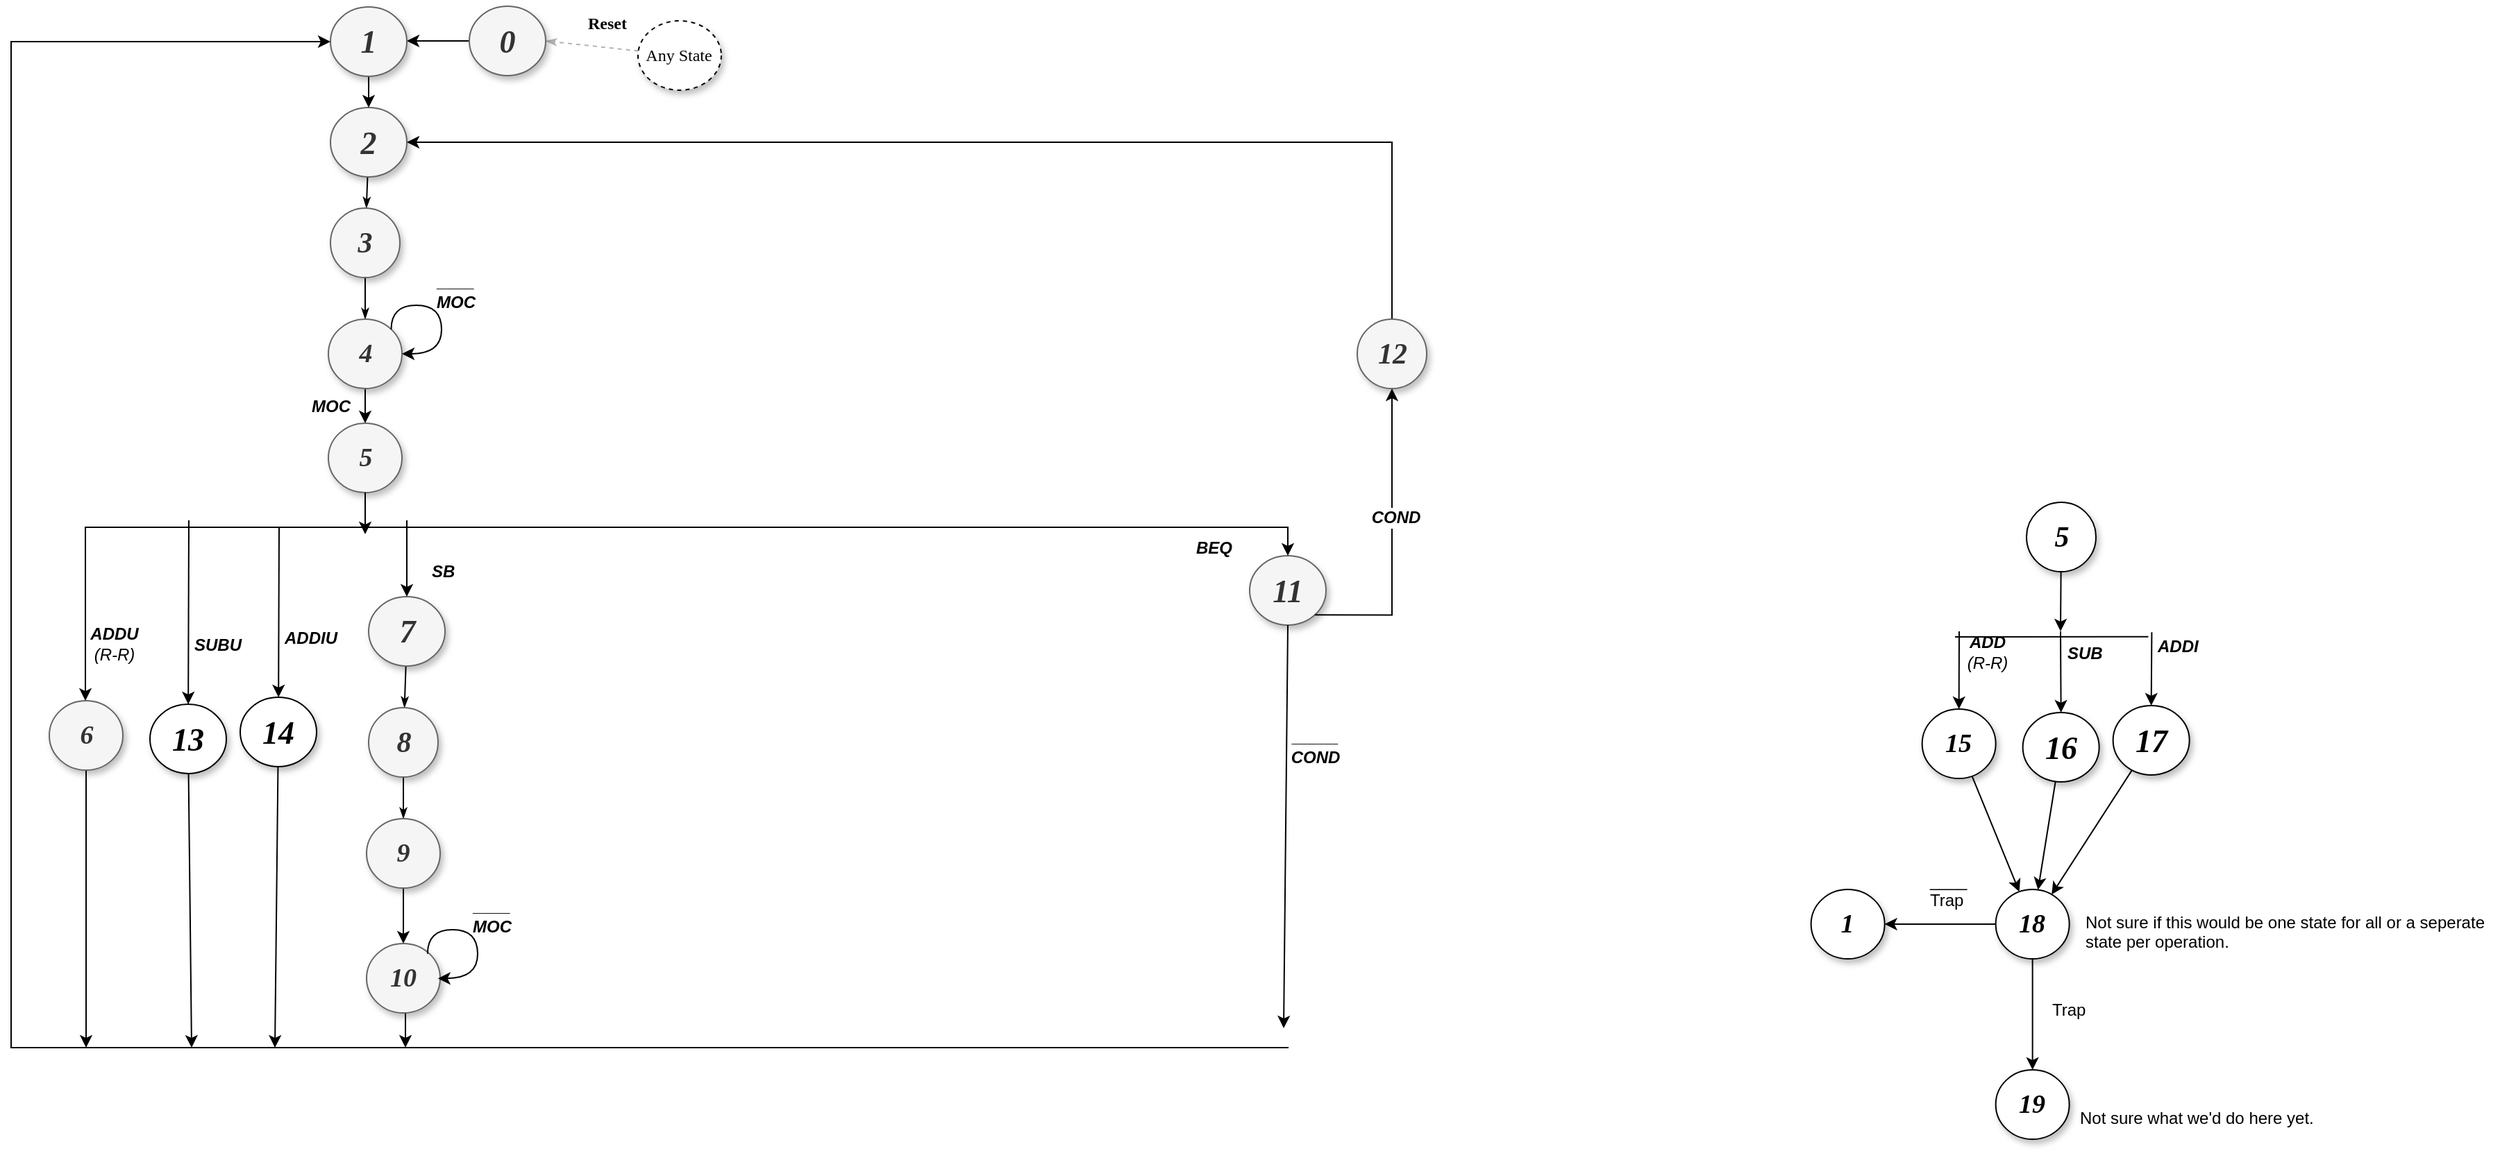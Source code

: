 <mxfile version="10.6.3" type="github"><diagram name="Page-1" id="42789a77-a242-8287-6e28-9cd8cfd52e62"><mxGraphModel dx="1271" dy="1919" grid="1" gridSize="10" guides="1" tooltips="1" connect="1" arrows="1" fold="1" page="1" pageScale="1" pageWidth="1100" pageHeight="850" background="#ffffff" math="0" shadow="0"><root><mxCell id="0"/><mxCell id="1" parent="0"/><mxCell id="1ea317790d2ca983-13" value="&lt;b&gt;Reset&lt;/b&gt;" style="edgeStyle=none;rounded=1;html=1;labelBackgroundColor=none;startArrow=none;startFill=0;startSize=5;endArrow=classicThin;endFill=1;endSize=5;jettySize=auto;orthogonalLoop=1;strokeColor=#B3B3B3;strokeWidth=1;fontFamily=Verdana;fontSize=12;fontColor=#000000;dashed=1;entryX=1;entryY=0.5;entryDx=0;entryDy=0;" parent="1" source="1ea317790d2ca983-1" target="uKqxwGR0IimlFFaPbbWv-47" edge="1"><mxGeometry x="-0.274" y="-17" relative="1" as="geometry"><mxPoint as="offset"/><mxPoint x="511.5" y="20" as="targetPoint"/></mxGeometry></mxCell><mxCell id="1ea317790d2ca983-1" value="Any State" style="ellipse;whiteSpace=wrap;html=1;rounded=0;shadow=1;comic=0;labelBackgroundColor=none;strokeColor=#000000;strokeWidth=1;fillColor=#FFFFFF;fontFamily=Verdana;fontSize=12;fontColor=#000000;align=center;dashed=1;" parent="1" vertex="1"><mxGeometry x="541.483" y="-40" width="60" height="50" as="geometry"/></mxCell><mxCell id="1ea317790d2ca983-19" value="" style="edgeStyle=none;rounded=1;html=1;labelBackgroundColor=none;startArrow=none;startFill=0;startSize=5;endArrow=classicThin;endFill=1;endSize=5;jettySize=auto;orthogonalLoop=1;strokeColor=#000000;strokeWidth=1;fontFamily=Verdana;fontSize=12;fontColor=#000000;" parent="1" source="1ea317790d2ca983-9" target="1ea317790d2ca983-10" edge="1"><mxGeometry relative="1" as="geometry"/></mxCell><mxCell id="1ea317790d2ca983-9" value="&lt;b&gt;&lt;i&gt;&lt;font style=&quot;font-size: 23px&quot;&gt;2&lt;/font&gt;&lt;/i&gt;&lt;/b&gt;" style="ellipse;whiteSpace=wrap;html=1;rounded=0;shadow=1;comic=0;labelBackgroundColor=none;strokeColor=#666666;strokeWidth=1;fillColor=#f5f5f5;fontFamily=Verdana;fontSize=12;fontColor=#333333;align=center;" parent="1" vertex="1"><mxGeometry x="320" y="22.5" width="55" height="50" as="geometry"/></mxCell><mxCell id="aKx4nscTGAMeIMMqZuMY-2" value="" style="edgeStyle=orthogonalEdgeStyle;rounded=0;orthogonalLoop=1;jettySize=auto;html=1;exitX=0;exitY=0.5;exitDx=0;exitDy=0;" parent="1" source="uKqxwGR0IimlFFaPbbWv-47" target="aKx4nscTGAMeIMMqZuMY-1" edge="1"><mxGeometry relative="1" as="geometry"><Array as="points"><mxPoint x="401.5" y="-26"/><mxPoint x="401.5" y="-26"/></Array></mxGeometry></mxCell><mxCell id="uKqxwGR0IimlFFaPbbWv-47" value="&lt;b&gt;&lt;i&gt;&lt;font style=&quot;font-size: 23px&quot;&gt;0&lt;/font&gt;&lt;/i&gt;&lt;/b&gt;" style="ellipse;whiteSpace=wrap;html=1;rounded=0;shadow=1;comic=0;labelBackgroundColor=none;strokeColor=#666666;strokeWidth=1;fillColor=#f5f5f5;fontFamily=Verdana;fontSize=12;fontColor=#333333;align=center;" parent="1" vertex="1"><mxGeometry x="420" y="-50.5" width="55" height="50" as="geometry"/></mxCell><mxCell id="aKx4nscTGAMeIMMqZuMY-3" value="" style="edgeStyle=orthogonalEdgeStyle;rounded=0;orthogonalLoop=1;jettySize=auto;html=1;entryX=0.5;entryY=0;entryDx=0;entryDy=0;" parent="1" source="aKx4nscTGAMeIMMqZuMY-1" target="1ea317790d2ca983-9" edge="1"><mxGeometry relative="1" as="geometry"><mxPoint x="347.5" y="80" as="targetPoint"/><Array as="points"/></mxGeometry></mxCell><mxCell id="aKx4nscTGAMeIMMqZuMY-1" value="&lt;b&gt;&lt;i&gt;&lt;font style=&quot;font-size: 23px&quot;&gt;1&lt;/font&gt;&lt;/i&gt;&lt;/b&gt;" style="ellipse;whiteSpace=wrap;html=1;rounded=0;shadow=1;comic=0;labelBackgroundColor=none;strokeColor=#666666;strokeWidth=1;fillColor=#f5f5f5;fontFamily=Verdana;fontSize=12;fontColor=#333333;align=center;" parent="1" vertex="1"><mxGeometry x="320" y="-50" width="55" height="50" as="geometry"/></mxCell><mxCell id="1ea317790d2ca983-20" value="" style="edgeStyle=none;rounded=1;html=1;labelBackgroundColor=none;startArrow=none;startFill=0;startSize=5;endArrow=classicThin;endFill=1;endSize=5;jettySize=auto;orthogonalLoop=1;strokeColor=#000000;strokeWidth=1;fontFamily=Verdana;fontSize=12;fontColor=#000000;" parent="1" source="1ea317790d2ca983-10" target="1ea317790d2ca983-11" edge="1"><mxGeometry relative="1" as="geometry"/></mxCell><mxCell id="1ea317790d2ca983-10" value="&lt;span&gt;&lt;b&gt;&lt;i&gt;&lt;font style=&quot;font-size: 21px&quot;&gt;3&lt;/font&gt;&lt;/i&gt;&lt;/b&gt;&lt;/span&gt;" style="ellipse;whiteSpace=wrap;html=1;rounded=0;shadow=1;comic=0;labelBackgroundColor=none;strokeColor=#666666;strokeWidth=1;fillColor=#f5f5f5;fontFamily=Verdana;fontSize=12;fontColor=#333333;align=center;" parent="1" vertex="1"><mxGeometry x="320" y="95" width="50" height="50" as="geometry"/></mxCell><mxCell id="bcud0nFX6ZGwP2E4GqIH-2" value="" style="edgeStyle=orthogonalEdgeStyle;rounded=0;orthogonalLoop=1;jettySize=auto;html=1;" parent="1" source="1ea317790d2ca983-11" target="bcud0nFX6ZGwP2E4GqIH-1" edge="1"><mxGeometry relative="1" as="geometry"/></mxCell><mxCell id="1ea317790d2ca983-11" value="&lt;span&gt;&lt;b&gt;&lt;i&gt;&lt;font style=&quot;font-size: 19px&quot;&gt;4&lt;/font&gt;&lt;/i&gt;&lt;/b&gt;&lt;/span&gt;" style="ellipse;whiteSpace=wrap;html=1;rounded=0;shadow=1;comic=0;labelBackgroundColor=none;strokeColor=#666666;strokeWidth=1;fillColor=#f5f5f5;fontFamily=Verdana;fontSize=12;fontColor=#333333;align=center;" parent="1" vertex="1"><mxGeometry x="318.5" y="175" width="53" height="50" as="geometry"/></mxCell><mxCell id="bcud0nFX6ZGwP2E4GqIH-1" value="&lt;span&gt;&lt;b&gt;&lt;i&gt;&lt;font style=&quot;font-size: 19px&quot;&gt;5&lt;/font&gt;&lt;/i&gt;&lt;/b&gt;&lt;/span&gt;" style="ellipse;whiteSpace=wrap;html=1;rounded=0;shadow=1;comic=0;labelBackgroundColor=none;strokeColor=#666666;strokeWidth=1;fillColor=#f5f5f5;fontFamily=Verdana;fontSize=12;fontColor=#333333;align=center;" parent="1" vertex="1"><mxGeometry x="318.5" y="250" width="53" height="50" as="geometry"/></mxCell><mxCell id="uKqxwGR0IimlFFaPbbWv-5" value="" style="edgeStyle=orthogonalEdgeStyle;rounded=0;orthogonalLoop=1;jettySize=auto;html=1;" parent="1" target="uKqxwGR0IimlFFaPbbWv-4" edge="1"><mxGeometry relative="1" as="geometry"><Array as="points"><mxPoint x="210.5" y="325"/><mxPoint x="143.5" y="325"/></Array><mxPoint x="211" y="325" as="sourcePoint"/></mxGeometry></mxCell><mxCell id="uKqxwGR0IimlFFaPbbWv-8" value="&lt;i&gt;&lt;b&gt;ADDU&lt;/b&gt;&lt;br&gt;(R-R)&lt;/i&gt;&lt;br&gt;" style="text;html=1;resizable=0;points=[];align=center;verticalAlign=middle;labelBackgroundColor=#ffffff;" parent="uKqxwGR0IimlFFaPbbWv-5" vertex="1" connectable="0"><mxGeometry x="0.365" y="-3" relative="1" as="geometry"><mxPoint x="23.5" y="19.5" as="offset"/></mxGeometry></mxCell><mxCell id="JVg4VYo9hNGyhG9jcQ3E-12" value="&lt;i&gt;&lt;b&gt;ADD&lt;/b&gt;&lt;br&gt;(R-R)&lt;/i&gt;&lt;br&gt;" style="text;html=1;resizable=0;points=[];align=center;verticalAlign=middle;labelBackgroundColor=#ffffff;" vertex="1" connectable="0" parent="uKqxwGR0IimlFFaPbbWv-5"><mxGeometry x="0.365" y="-3" relative="1" as="geometry"><mxPoint x="1372.327" y="25.5" as="offset"/></mxGeometry></mxCell><mxCell id="uKqxwGR0IimlFFaPbbWv-7" value="" style="edgeStyle=orthogonalEdgeStyle;rounded=0;orthogonalLoop=1;jettySize=auto;html=1;" parent="1" source="uKqxwGR0IimlFFaPbbWv-4" edge="1"><mxGeometry relative="1" as="geometry"><mxPoint x="144" y="700" as="targetPoint"/></mxGeometry></mxCell><mxCell id="uKqxwGR0IimlFFaPbbWv-4" value="&lt;span&gt;&lt;b&gt;&lt;i&gt;&lt;font style=&quot;font-size: 19px&quot;&gt;6&lt;/font&gt;&lt;/i&gt;&lt;/b&gt;&lt;/span&gt;" style="ellipse;whiteSpace=wrap;html=1;rounded=0;shadow=1;comic=0;labelBackgroundColor=none;strokeColor=#666666;strokeWidth=1;fillColor=#f5f5f5;fontFamily=Verdana;fontSize=12;fontColor=#333333;align=center;" parent="1" vertex="1"><mxGeometry x="117.5" y="450" width="53" height="50" as="geometry"/></mxCell><mxCell id="iE-XOIRhgxUjTZOWVVyg-8" style="edgeStyle=orthogonalEdgeStyle;rounded=0;orthogonalLoop=1;jettySize=auto;html=1;exitX=1;exitY=0;exitDx=0;exitDy=0;entryX=1;entryY=0.5;entryDx=0;entryDy=0;curved=1;" parent="1" source="1ea317790d2ca983-11" target="1ea317790d2ca983-11" edge="1"><mxGeometry relative="1" as="geometry"><Array as="points"><mxPoint x="364" y="165"/><mxPoint x="400" y="165"/><mxPoint x="400" y="200"/></Array></mxGeometry></mxCell><mxCell id="uKqxwGR0IimlFFaPbbWv-1" value="&lt;b&gt;&lt;i&gt;____&lt;br&gt;MOC&lt;/i&gt;&lt;/b&gt;" style="text;html=1;resizable=0;points=[];align=center;verticalAlign=middle;labelBackgroundColor=#ffffff;horizontal=1;" parent="iE-XOIRhgxUjTZOWVVyg-8" vertex="1" connectable="0"><mxGeometry x="-0.225" y="-4" relative="1" as="geometry"><mxPoint x="18" y="-14" as="offset"/></mxGeometry></mxCell><mxCell id="bcud0nFX6ZGwP2E4GqIH-3" value="&lt;b&gt;&lt;i&gt;MOC&lt;/i&gt;&lt;/b&gt;" style="text;html=1;resizable=0;points=[];align=center;verticalAlign=middle;labelBackgroundColor=#ffffff;horizontal=1;" parent="iE-XOIRhgxUjTZOWVVyg-8" vertex="1" connectable="0"><mxGeometry x="-0.225" y="-4" relative="1" as="geometry"><mxPoint x="-72" y="68.5" as="offset"/></mxGeometry></mxCell><mxCell id="uKqxwGR0IimlFFaPbbWv-10" value="" style="endArrow=classic;html=1;edgeStyle=orthogonalEdgeStyle;rounded=0;" parent="1" target="aKx4nscTGAMeIMMqZuMY-1" edge="1"><mxGeometry width="50" height="50" relative="1" as="geometry"><mxPoint x="1010" y="700" as="sourcePoint"/><mxPoint x="68.5" y="245" as="targetPoint"/><Array as="points"><mxPoint x="90" y="700"/><mxPoint x="90" y="-25"/></Array></mxGeometry></mxCell><mxCell id="uKqxwGR0IimlFFaPbbWv-19" value="" style="edgeStyle=none;rounded=1;html=1;labelBackgroundColor=none;startArrow=none;startFill=0;startSize=5;endArrow=classicThin;endFill=1;endSize=5;jettySize=auto;orthogonalLoop=1;strokeColor=#000000;strokeWidth=1;fontFamily=Verdana;fontSize=12;fontColor=#000000;" parent="1" source="uKqxwGR0IimlFFaPbbWv-20" target="uKqxwGR0IimlFFaPbbWv-22" edge="1"><mxGeometry relative="1" as="geometry"/></mxCell><mxCell id="uKqxwGR0IimlFFaPbbWv-20" value="&lt;span style=&quot;font-size: 23px&quot;&gt;&lt;b&gt;&lt;i&gt;7&lt;/i&gt;&lt;/b&gt;&lt;/span&gt;" style="ellipse;whiteSpace=wrap;html=1;rounded=0;shadow=1;comic=0;labelBackgroundColor=none;strokeColor=#666666;strokeWidth=1;fillColor=#f5f5f5;fontFamily=Verdana;fontSize=12;fontColor=#333333;align=center;" parent="1" vertex="1"><mxGeometry x="347.5" y="375" width="55" height="50" as="geometry"/></mxCell><mxCell id="uKqxwGR0IimlFFaPbbWv-21" value="" style="edgeStyle=none;rounded=1;html=1;labelBackgroundColor=none;startArrow=none;startFill=0;startSize=5;endArrow=classicThin;endFill=1;endSize=5;jettySize=auto;orthogonalLoop=1;strokeColor=#000000;strokeWidth=1;fontFamily=Verdana;fontSize=12;fontColor=#000000;" parent="1" source="uKqxwGR0IimlFFaPbbWv-22" target="uKqxwGR0IimlFFaPbbWv-24" edge="1"><mxGeometry relative="1" as="geometry"/></mxCell><mxCell id="uKqxwGR0IimlFFaPbbWv-22" value="&lt;span&gt;&lt;b&gt;&lt;i&gt;&lt;font style=&quot;font-size: 21px&quot;&gt;8&lt;/font&gt;&lt;/i&gt;&lt;/b&gt;&lt;/span&gt;" style="ellipse;whiteSpace=wrap;html=1;rounded=0;shadow=1;comic=0;labelBackgroundColor=none;strokeColor=#666666;strokeWidth=1;fillColor=#f5f5f5;fontFamily=Verdana;fontSize=12;fontColor=#333333;align=center;" parent="1" vertex="1"><mxGeometry x="347.5" y="455" width="50" height="50" as="geometry"/></mxCell><mxCell id="uKqxwGR0IimlFFaPbbWv-28" value="" style="edgeStyle=orthogonalEdgeStyle;rounded=0;orthogonalLoop=1;jettySize=auto;html=1;" parent="1" source="uKqxwGR0IimlFFaPbbWv-24" target="uKqxwGR0IimlFFaPbbWv-27" edge="1"><mxGeometry relative="1" as="geometry"/></mxCell><mxCell id="uKqxwGR0IimlFFaPbbWv-24" value="&lt;span&gt;&lt;b&gt;&lt;i&gt;&lt;font style=&quot;font-size: 19px&quot;&gt;9&lt;/font&gt;&lt;/i&gt;&lt;/b&gt;&lt;/span&gt;" style="ellipse;whiteSpace=wrap;html=1;rounded=0;shadow=1;comic=0;labelBackgroundColor=none;strokeColor=#666666;strokeWidth=1;fillColor=#f5f5f5;fontFamily=Verdana;fontSize=12;fontColor=#333333;align=center;" parent="1" vertex="1"><mxGeometry x="346" y="535" width="53" height="50" as="geometry"/></mxCell><mxCell id="uKqxwGR0IimlFFaPbbWv-29" style="edgeStyle=orthogonalEdgeStyle;rounded=0;orthogonalLoop=1;jettySize=auto;html=1;exitX=0.5;exitY=1;exitDx=0;exitDy=0;strokeColor=#000000;" parent="1" source="uKqxwGR0IimlFFaPbbWv-27" edge="1"><mxGeometry relative="1" as="geometry"><mxPoint x="374" y="700" as="targetPoint"/></mxGeometry></mxCell><mxCell id="uKqxwGR0IimlFFaPbbWv-27" value="&lt;span&gt;&lt;b&gt;&lt;i&gt;&lt;font style=&quot;font-size: 19px&quot;&gt;10&lt;/font&gt;&lt;/i&gt;&lt;/b&gt;&lt;/span&gt;" style="ellipse;whiteSpace=wrap;html=1;rounded=0;shadow=1;comic=0;labelBackgroundColor=none;strokeColor=#666666;strokeWidth=1;fillColor=#f5f5f5;fontFamily=Verdana;fontSize=12;fontColor=#333333;align=center;" parent="1" vertex="1"><mxGeometry x="346" y="625" width="53" height="50" as="geometry"/></mxCell><mxCell id="uKqxwGR0IimlFFaPbbWv-31" style="edgeStyle=orthogonalEdgeStyle;rounded=0;orthogonalLoop=1;jettySize=auto;html=1;exitX=1;exitY=0;exitDx=0;exitDy=0;entryX=1;entryY=0.5;entryDx=0;entryDy=0;curved=1;" parent="1" edge="1"><mxGeometry relative="1" as="geometry"><Array as="points"><mxPoint x="390" y="615"/><mxPoint x="426" y="615"/><mxPoint x="426" y="650"/></Array><mxPoint x="389.929" y="632.429" as="sourcePoint"/><mxPoint x="397.357" y="650.143" as="targetPoint"/></mxGeometry></mxCell><mxCell id="uKqxwGR0IimlFFaPbbWv-32" value="&lt;b&gt;&lt;i&gt;____&lt;br&gt;MOC&lt;/i&gt;&lt;/b&gt;" style="text;html=1;resizable=0;points=[];align=center;verticalAlign=middle;labelBackgroundColor=#ffffff;horizontal=1;" parent="uKqxwGR0IimlFFaPbbWv-31" vertex="1" connectable="0"><mxGeometry x="-0.225" y="-4" relative="1" as="geometry"><mxPoint x="18" y="-14" as="offset"/></mxGeometry></mxCell><mxCell id="uKqxwGR0IimlFFaPbbWv-34" value="&lt;span style=&quot;font-size: 23px&quot;&gt;&lt;b&gt;&lt;i&gt;11&lt;/i&gt;&lt;/b&gt;&lt;/span&gt;" style="ellipse;whiteSpace=wrap;html=1;rounded=0;shadow=1;comic=0;labelBackgroundColor=none;strokeColor=#666666;strokeWidth=1;fillColor=#f5f5f5;fontFamily=Verdana;fontSize=12;fontColor=#333333;align=center;" parent="1" vertex="1"><mxGeometry x="982" y="345.5" width="55" height="50" as="geometry"/></mxCell><mxCell id="uKqxwGR0IimlFFaPbbWv-39" style="rounded=0;jumpSize=0;orthogonalLoop=1;jettySize=auto;html=1;exitX=0.5;exitY=1;exitDx=0;exitDy=0;strokeColor=#000000;" parent="1" source="uKqxwGR0IimlFFaPbbWv-34" edge="1"><mxGeometry relative="1" as="geometry"><mxPoint x="1006.5" y="686" as="targetPoint"/><mxPoint x="1007.5" y="476" as="sourcePoint"/></mxGeometry></mxCell><mxCell id="uKqxwGR0IimlFFaPbbWv-42" value="&lt;b&gt;&lt;i&gt;_____&lt;br&gt;COND&lt;/i&gt;&lt;/b&gt;&lt;br&gt;" style="text;html=1;resizable=0;points=[];align=center;verticalAlign=middle;labelBackgroundColor=#ffffff;" parent="uKqxwGR0IimlFFaPbbWv-39" vertex="1" connectable="0"><mxGeometry x="-0.396" y="2" relative="1" as="geometry"><mxPoint x="18" as="offset"/></mxGeometry></mxCell><mxCell id="uKqxwGR0IimlFFaPbbWv-41" value="" style="edgeStyle=orthogonalEdgeStyle;rounded=0;jumpSize=0;orthogonalLoop=1;jettySize=auto;html=1;strokeColor=#000000;exitX=1;exitY=1;exitDx=0;exitDy=0;" parent="1" source="uKqxwGR0IimlFFaPbbWv-34" target="uKqxwGR0IimlFFaPbbWv-40" edge="1"><mxGeometry relative="1" as="geometry"><mxPoint x="1031.995" y="451" as="sourcePoint"/></mxGeometry></mxCell><mxCell id="uKqxwGR0IimlFFaPbbWv-44" value="&lt;b&gt;&lt;i&gt;COND&lt;/i&gt;&lt;/b&gt;" style="text;html=1;resizable=0;points=[];align=center;verticalAlign=middle;labelBackgroundColor=#ffffff;" parent="uKqxwGR0IimlFFaPbbWv-41" vertex="1" connectable="0"><mxGeometry x="0.002" y="-5" relative="1" as="geometry"><mxPoint x="-3" y="-17" as="offset"/></mxGeometry></mxCell><mxCell id="uKqxwGR0IimlFFaPbbWv-43" style="edgeStyle=orthogonalEdgeStyle;rounded=0;jumpSize=0;orthogonalLoop=1;jettySize=auto;html=1;strokeColor=#000000;entryX=1;entryY=0.5;entryDx=0;entryDy=0;" parent="1" source="uKqxwGR0IimlFFaPbbWv-40" target="1ea317790d2ca983-9" edge="1"><mxGeometry relative="1" as="geometry"><mxPoint x="596.5" y="650" as="targetPoint"/><Array as="points"><mxPoint x="1085" y="48"/></Array></mxGeometry></mxCell><mxCell id="uKqxwGR0IimlFFaPbbWv-40" value="&lt;span&gt;&lt;b&gt;&lt;i&gt;&lt;font style=&quot;font-size: 21px&quot;&gt;12&lt;/font&gt;&lt;/i&gt;&lt;/b&gt;&lt;/span&gt;" style="ellipse;whiteSpace=wrap;html=1;rounded=0;shadow=1;comic=0;labelBackgroundColor=none;strokeColor=#666666;strokeWidth=1;fillColor=#f5f5f5;fontFamily=Verdana;fontSize=12;fontColor=#333333;align=center;" parent="1" vertex="1"><mxGeometry x="1059.5" y="175" width="50" height="50" as="geometry"/></mxCell><mxCell id="uKqxwGR0IimlFFaPbbWv-37" value="" style="endArrow=classic;html=1;strokeColor=#000000;edgeStyle=orthogonalEdgeStyle;rounded=0;jumpSize=0;entryX=0.5;entryY=0;entryDx=0;entryDy=0;" parent="1" target="uKqxwGR0IimlFFaPbbWv-34" edge="1"><mxGeometry width="50" height="50" relative="1" as="geometry"><mxPoint x="210" y="325" as="sourcePoint"/><mxPoint x="501" y="354.5" as="targetPoint"/><Array as="points"><mxPoint x="1010" y="325"/></Array></mxGeometry></mxCell><mxCell id="uKqxwGR0IimlFFaPbbWv-38" value="&lt;b&gt;&lt;i&gt;BEQ&lt;/i&gt;&lt;/b&gt;" style="text;html=1;resizable=0;points=[];align=center;verticalAlign=middle;labelBackgroundColor=#ffffff;" parent="uKqxwGR0IimlFFaPbbWv-37" vertex="1" connectable="0"><mxGeometry x="0.75" relative="1" as="geometry"><mxPoint x="28" y="15" as="offset"/></mxGeometry></mxCell><mxCell id="tsLCzt4dlTwDouyUtB1z-1" value="" style="endArrow=classic;html=1;" parent="1" target="uKqxwGR0IimlFFaPbbWv-20" edge="1"><mxGeometry width="50" height="50" relative="1" as="geometry"><mxPoint x="375" y="320" as="sourcePoint"/><mxPoint x="780" y="320" as="targetPoint"/></mxGeometry></mxCell><mxCell id="tsLCzt4dlTwDouyUtB1z-2" value="&lt;b&gt;&lt;i&gt;SB&lt;/i&gt;&lt;/b&gt;" style="text;html=1;resizable=0;points=[];autosize=1;align=left;verticalAlign=top;spacingTop=-4;" parent="1" vertex="1"><mxGeometry x="391" y="347" width="30" height="20" as="geometry"/></mxCell><mxCell id="bcud0nFX6ZGwP2E4GqIH-4" value="" style="endArrow=classic;html=1;" parent="1" source="bcud0nFX6ZGwP2E4GqIH-1" edge="1"><mxGeometry width="50" height="50" relative="1" as="geometry"><mxPoint x="150" y="310" as="sourcePoint"/><mxPoint x="345" y="330" as="targetPoint"/></mxGeometry></mxCell><mxCell id="JVg4VYo9hNGyhG9jcQ3E-1" value="&lt;span style=&quot;font-size: 23px&quot;&gt;&lt;b&gt;&lt;i&gt;13&lt;/i&gt;&lt;/b&gt;&lt;/span&gt;" style="ellipse;whiteSpace=wrap;html=1;rounded=0;shadow=1;comic=0;labelBackgroundColor=none;strokeColor=#000000;strokeWidth=1;fillColor=#FFFFFF;fontFamily=Verdana;fontSize=12;fontColor=#000000;align=center;" vertex="1" parent="1"><mxGeometry x="190" y="452.5" width="55" height="50" as="geometry"/></mxCell><mxCell id="JVg4VYo9hNGyhG9jcQ3E-2" value="" style="endArrow=classic;html=1;" edge="1" target="JVg4VYo9hNGyhG9jcQ3E-1" parent="1"><mxGeometry width="50" height="50" relative="1" as="geometry"><mxPoint x="218" y="320" as="sourcePoint"/><mxPoint x="622.5" y="397.5" as="targetPoint"/></mxGeometry></mxCell><mxCell id="JVg4VYo9hNGyhG9jcQ3E-3" value="&lt;b&gt;&lt;i&gt;SUBU&lt;/i&gt;&lt;/b&gt;" style="text;html=1;resizable=0;points=[];autosize=1;align=left;verticalAlign=top;spacingTop=-4;" vertex="1" parent="1"><mxGeometry x="220" y="400" width="50" height="20" as="geometry"/></mxCell><mxCell id="JVg4VYo9hNGyhG9jcQ3E-4" value="" style="rounded=0;orthogonalLoop=1;jettySize=auto;html=1;" edge="1" parent="1" source="JVg4VYo9hNGyhG9jcQ3E-1"><mxGeometry relative="1" as="geometry"><mxPoint x="220" y="700" as="targetPoint"/><mxPoint x="219.5" y="500" as="sourcePoint"/></mxGeometry></mxCell><mxCell id="JVg4VYo9hNGyhG9jcQ3E-8" value="&lt;span style=&quot;font-size: 23px&quot;&gt;&lt;b&gt;&lt;i&gt;14&lt;/i&gt;&lt;/b&gt;&lt;/span&gt;" style="ellipse;whiteSpace=wrap;html=1;rounded=0;shadow=1;comic=0;labelBackgroundColor=none;strokeColor=#000000;strokeWidth=1;fillColor=#FFFFFF;fontFamily=Verdana;fontSize=12;fontColor=#000000;align=center;" vertex="1" parent="1"><mxGeometry x="255" y="447.5" width="55" height="50" as="geometry"/></mxCell><mxCell id="JVg4VYo9hNGyhG9jcQ3E-9" value="" style="endArrow=classic;html=1;" edge="1" target="JVg4VYo9hNGyhG9jcQ3E-8" parent="1"><mxGeometry width="50" height="50" relative="1" as="geometry"><mxPoint x="283" y="325" as="sourcePoint"/><mxPoint x="687.5" y="392.5" as="targetPoint"/></mxGeometry></mxCell><mxCell id="JVg4VYo9hNGyhG9jcQ3E-10" value="&lt;b&gt;&lt;i&gt;ADDIU&lt;/i&gt;&lt;/b&gt;" style="text;html=1;resizable=0;points=[];autosize=1;align=left;verticalAlign=top;spacingTop=-4;" vertex="1" parent="1"><mxGeometry x="285" y="395" width="50" height="20" as="geometry"/></mxCell><mxCell id="JVg4VYo9hNGyhG9jcQ3E-11" value="" style="rounded=0;orthogonalLoop=1;jettySize=auto;html=1;" edge="1" parent="1" source="JVg4VYo9hNGyhG9jcQ3E-8"><mxGeometry relative="1" as="geometry"><mxPoint x="280" y="700" as="targetPoint"/><mxPoint x="227.725" y="512.499" as="sourcePoint"/></mxGeometry></mxCell><mxCell id="JVg4VYo9hNGyhG9jcQ3E-26" value="" style="edgeStyle=none;rounded=0;orthogonalLoop=1;jettySize=auto;html=1;" edge="1" parent="1" source="JVg4VYo9hNGyhG9jcQ3E-13" target="JVg4VYo9hNGyhG9jcQ3E-25"><mxGeometry relative="1" as="geometry"/></mxCell><mxCell id="JVg4VYo9hNGyhG9jcQ3E-13" value="&lt;span&gt;&lt;b&gt;&lt;i&gt;&lt;font style=&quot;font-size: 19px&quot;&gt;15&lt;/font&gt;&lt;/i&gt;&lt;/b&gt;&lt;/span&gt;" style="ellipse;whiteSpace=wrap;html=1;rounded=0;shadow=1;comic=0;labelBackgroundColor=none;strokeColor=#000000;strokeWidth=1;fillColor=#FFFFFF;fontFamily=Verdana;fontSize=12;fontColor=#000000;align=center;" vertex="1" parent="1"><mxGeometry x="1466.327" y="456" width="53" height="50" as="geometry"/></mxCell><mxCell id="JVg4VYo9hNGyhG9jcQ3E-30" value="" style="edgeStyle=none;rounded=0;orthogonalLoop=1;jettySize=auto;html=1;" edge="1" parent="1" source="JVg4VYo9hNGyhG9jcQ3E-25" target="JVg4VYo9hNGyhG9jcQ3E-29"><mxGeometry relative="1" as="geometry"/></mxCell><mxCell id="JVg4VYo9hNGyhG9jcQ3E-33" value="" style="edgeStyle=none;rounded=0;orthogonalLoop=1;jettySize=auto;html=1;" edge="1" parent="1" source="JVg4VYo9hNGyhG9jcQ3E-25" target="JVg4VYo9hNGyhG9jcQ3E-32"><mxGeometry relative="1" as="geometry"/></mxCell><mxCell id="JVg4VYo9hNGyhG9jcQ3E-25" value="&lt;span&gt;&lt;b&gt;&lt;i&gt;&lt;font style=&quot;font-size: 19px&quot;&gt;18&lt;/font&gt;&lt;/i&gt;&lt;/b&gt;&lt;/span&gt;" style="ellipse;whiteSpace=wrap;html=1;rounded=0;shadow=1;comic=0;labelBackgroundColor=none;strokeColor=#000000;strokeWidth=1;fillColor=#FFFFFF;fontFamily=Verdana;fontSize=12;fontColor=#000000;align=center;" vertex="1" parent="1"><mxGeometry x="1519.327" y="586" width="53" height="50" as="geometry"/></mxCell><mxCell id="JVg4VYo9hNGyhG9jcQ3E-32" value="&lt;span&gt;&lt;b&gt;&lt;i&gt;&lt;font style=&quot;font-size: 19px&quot;&gt;19&lt;/font&gt;&lt;/i&gt;&lt;/b&gt;&lt;/span&gt;" style="ellipse;whiteSpace=wrap;html=1;rounded=0;shadow=1;comic=0;labelBackgroundColor=none;strokeColor=#000000;strokeWidth=1;fillColor=#FFFFFF;fontFamily=Verdana;fontSize=12;fontColor=#000000;align=center;" vertex="1" parent="1"><mxGeometry x="1519.327" y="716" width="53" height="50" as="geometry"/></mxCell><mxCell id="JVg4VYo9hNGyhG9jcQ3E-29" value="&lt;span&gt;&lt;b&gt;&lt;i&gt;&lt;font style=&quot;font-size: 19px&quot;&gt;1&lt;/font&gt;&lt;/i&gt;&lt;/b&gt;&lt;/span&gt;" style="ellipse;whiteSpace=wrap;html=1;rounded=0;shadow=1;comic=0;labelBackgroundColor=none;strokeColor=#000000;strokeWidth=1;fillColor=#FFFFFF;fontFamily=Verdana;fontSize=12;fontColor=#000000;align=center;" vertex="1" parent="1"><mxGeometry x="1386.327" y="586" width="53" height="50" as="geometry"/></mxCell><mxCell id="JVg4VYo9hNGyhG9jcQ3E-14" value="&lt;span style=&quot;font-size: 23px&quot;&gt;&lt;b&gt;&lt;i&gt;16&lt;/i&gt;&lt;/b&gt;&lt;/span&gt;" style="ellipse;whiteSpace=wrap;html=1;rounded=0;shadow=1;comic=0;labelBackgroundColor=none;strokeColor=#000000;strokeWidth=1;fillColor=#FFFFFF;fontFamily=Verdana;fontSize=12;fontColor=#000000;align=center;" vertex="1" parent="1"><mxGeometry x="1538.827" y="458.5" width="55" height="50" as="geometry"/></mxCell><mxCell id="JVg4VYo9hNGyhG9jcQ3E-15" value="&lt;b&gt;&lt;i&gt;SUB&lt;/i&gt;&lt;/b&gt;" style="text;html=1;resizable=0;points=[];autosize=1;align=left;verticalAlign=top;spacingTop=-4;" vertex="1" parent="1"><mxGeometry x="1568.827" y="406" width="40" height="20" as="geometry"/></mxCell><mxCell id="JVg4VYo9hNGyhG9jcQ3E-16" value="&lt;span style=&quot;font-size: 23px&quot;&gt;&lt;b&gt;&lt;i&gt;17&lt;/i&gt;&lt;/b&gt;&lt;/span&gt;" style="ellipse;whiteSpace=wrap;html=1;rounded=0;shadow=1;comic=0;labelBackgroundColor=none;strokeColor=#000000;strokeWidth=1;fillColor=#FFFFFF;fontFamily=Verdana;fontSize=12;fontColor=#000000;align=center;" vertex="1" parent="1"><mxGeometry x="1603.827" y="453.5" width="55" height="50" as="geometry"/></mxCell><mxCell id="JVg4VYo9hNGyhG9jcQ3E-17" value="&lt;b&gt;&lt;i&gt;ADDI&lt;/i&gt;&lt;/b&gt;" style="text;html=1;resizable=0;points=[];autosize=1;align=left;verticalAlign=top;spacingTop=-4;" vertex="1" parent="1"><mxGeometry x="1633.827" y="401" width="40" height="20" as="geometry"/></mxCell><mxCell id="JVg4VYo9hNGyhG9jcQ3E-19" value="" style="endArrow=classic;html=1;" edge="1" parent="1" target="JVg4VYo9hNGyhG9jcQ3E-13"><mxGeometry width="50" height="50" relative="1" as="geometry"><mxPoint x="1493" y="400" as="sourcePoint"/><mxPoint x="1400" y="410" as="targetPoint"/></mxGeometry></mxCell><mxCell id="JVg4VYo9hNGyhG9jcQ3E-20" value="" style="endArrow=classic;html=1;" edge="1" parent="1" target="JVg4VYo9hNGyhG9jcQ3E-14"><mxGeometry width="50" height="50" relative="1" as="geometry"><mxPoint x="1566" y="400" as="sourcePoint"/><mxPoint x="1500" y="640" as="targetPoint"/></mxGeometry></mxCell><mxCell id="JVg4VYo9hNGyhG9jcQ3E-21" value="" style="endArrow=classic;html=1;exitX=-0.053;exitY=-0.02;exitDx=0;exitDy=0;exitPerimeter=0;" edge="1" parent="1" source="JVg4VYo9hNGyhG9jcQ3E-17" target="JVg4VYo9hNGyhG9jcQ3E-16"><mxGeometry width="50" height="50" relative="1" as="geometry"><mxPoint x="1600" y="610" as="sourcePoint"/><mxPoint x="1650" y="560" as="targetPoint"/></mxGeometry></mxCell><mxCell id="JVg4VYo9hNGyhG9jcQ3E-22" value="" style="endArrow=none;html=1;entryX=-0.115;entryY=0.143;entryDx=0;entryDy=0;entryPerimeter=0;" edge="1" parent="1" target="JVg4VYo9hNGyhG9jcQ3E-17"><mxGeometry width="50" height="50" relative="1" as="geometry"><mxPoint x="1490" y="404" as="sourcePoint"/><mxPoint x="570" y="730" as="targetPoint"/></mxGeometry></mxCell><mxCell id="JVg4VYo9hNGyhG9jcQ3E-23" value="&lt;span&gt;&lt;b&gt;&lt;i&gt;&lt;font style=&quot;font-size: 21px&quot;&gt;5&lt;/font&gt;&lt;/i&gt;&lt;/b&gt;&lt;/span&gt;" style="ellipse;whiteSpace=wrap;html=1;rounded=0;shadow=1;comic=0;labelBackgroundColor=none;strokeColor=#000000;strokeWidth=1;fillColor=#FFFFFF;fontFamily=Verdana;fontSize=12;fontColor=#000000;align=center;" vertex="1" parent="1"><mxGeometry x="1541.5" y="307" width="50" height="50" as="geometry"/></mxCell><mxCell id="JVg4VYo9hNGyhG9jcQ3E-24" value="" style="endArrow=classic;html=1;" edge="1" parent="1" source="JVg4VYo9hNGyhG9jcQ3E-23"><mxGeometry width="50" height="50" relative="1" as="geometry"><mxPoint x="1700" y="430" as="sourcePoint"/><mxPoint x="1566" y="400" as="targetPoint"/></mxGeometry></mxCell><mxCell id="JVg4VYo9hNGyhG9jcQ3E-27" value="" style="endArrow=classic;html=1;" edge="1" parent="1" source="JVg4VYo9hNGyhG9jcQ3E-14" target="JVg4VYo9hNGyhG9jcQ3E-25"><mxGeometry width="50" height="50" relative="1" as="geometry"><mxPoint x="1640" y="590" as="sourcePoint"/><mxPoint x="1690" y="540" as="targetPoint"/></mxGeometry></mxCell><mxCell id="JVg4VYo9hNGyhG9jcQ3E-28" value="" style="endArrow=classic;html=1;" edge="1" parent="1" source="JVg4VYo9hNGyhG9jcQ3E-16" target="JVg4VYo9hNGyhG9jcQ3E-25"><mxGeometry width="50" height="50" relative="1" as="geometry"><mxPoint x="1670" y="650" as="sourcePoint"/><mxPoint x="1720" y="600" as="targetPoint"/></mxGeometry></mxCell><mxCell id="JVg4VYo9hNGyhG9jcQ3E-31" value="____&lt;br&gt;Trap&lt;br&gt;" style="text;html=1;resizable=0;points=[];autosize=1;align=left;verticalAlign=top;spacingTop=-4;" vertex="1" parent="1"><mxGeometry x="1470" y="570" width="40" height="30" as="geometry"/></mxCell><mxCell id="JVg4VYo9hNGyhG9jcQ3E-34" value="Trap" style="text;html=1;resizable=0;points=[];autosize=1;align=left;verticalAlign=top;spacingTop=-4;" vertex="1" parent="1"><mxGeometry x="1558" y="663" width="40" height="20" as="geometry"/></mxCell><mxCell id="JVg4VYo9hNGyhG9jcQ3E-35" value="Not sure what we'd do here yet." style="text;html=1;resizable=0;points=[];autosize=1;align=left;verticalAlign=top;spacingTop=-4;" vertex="1" parent="1"><mxGeometry x="1578" y="741" width="180" height="20" as="geometry"/></mxCell><mxCell id="JVg4VYo9hNGyhG9jcQ3E-36" value="Not sure if this would be one state for all or a seperate&lt;br&gt;state per operation.&lt;br&gt;" style="text;html=1;resizable=0;points=[];autosize=1;align=left;verticalAlign=top;spacingTop=-4;" vertex="1" parent="1"><mxGeometry x="1581.5" y="600" width="300" height="30" as="geometry"/></mxCell></root></mxGraphModel></diagram></mxfile>